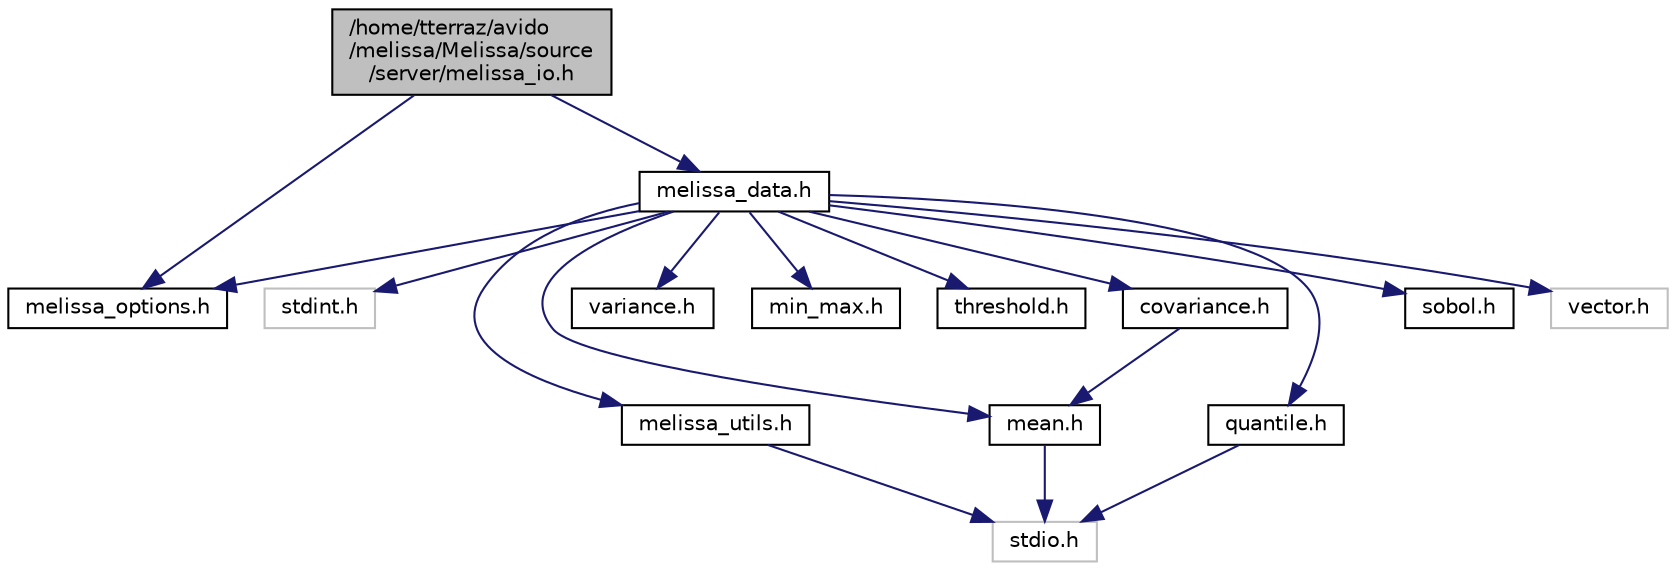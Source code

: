 digraph "/home/tterraz/avido/melissa/Melissa/source/server/melissa_io.h"
{
  edge [fontname="Helvetica",fontsize="10",labelfontname="Helvetica",labelfontsize="10"];
  node [fontname="Helvetica",fontsize="10",shape=record];
  Node0 [label="/home/tterraz/avido\l/melissa/Melissa/source\l/server/melissa_io.h",height=0.2,width=0.4,color="black", fillcolor="grey75", style="filled", fontcolor="black"];
  Node0 -> Node1 [color="midnightblue",fontsize="10",style="solid",fontname="Helvetica"];
  Node1 [label="melissa_data.h",height=0.2,width=0.4,color="black", fillcolor="white", style="filled",URL="$melissa__data_8h.html"];
  Node1 -> Node2 [color="midnightblue",fontsize="10",style="solid",fontname="Helvetica"];
  Node2 [label="stdint.h",height=0.2,width=0.4,color="grey75", fillcolor="white", style="filled"];
  Node1 -> Node3 [color="midnightblue",fontsize="10",style="solid",fontname="Helvetica"];
  Node3 [label="melissa_utils.h",height=0.2,width=0.4,color="black", fillcolor="white", style="filled",URL="$melissa__utils_8h.html"];
  Node3 -> Node4 [color="midnightblue",fontsize="10",style="solid",fontname="Helvetica"];
  Node4 [label="stdio.h",height=0.2,width=0.4,color="grey75", fillcolor="white", style="filled"];
  Node1 -> Node5 [color="midnightblue",fontsize="10",style="solid",fontname="Helvetica"];
  Node5 [label="melissa_options.h",height=0.2,width=0.4,color="black", fillcolor="white", style="filled",URL="$melissa__options_8h.html"];
  Node1 -> Node6 [color="midnightblue",fontsize="10",style="solid",fontname="Helvetica"];
  Node6 [label="mean.h",height=0.2,width=0.4,color="black", fillcolor="white", style="filled",URL="$mean_8h.html"];
  Node6 -> Node4 [color="midnightblue",fontsize="10",style="solid",fontname="Helvetica"];
  Node1 -> Node7 [color="midnightblue",fontsize="10",style="solid",fontname="Helvetica"];
  Node7 [label="variance.h",height=0.2,width=0.4,color="black", fillcolor="white", style="filled",URL="$variance_8h.html"];
  Node1 -> Node8 [color="midnightblue",fontsize="10",style="solid",fontname="Helvetica"];
  Node8 [label="min_max.h",height=0.2,width=0.4,color="black", fillcolor="white", style="filled",URL="$min__max_8h.html"];
  Node1 -> Node9 [color="midnightblue",fontsize="10",style="solid",fontname="Helvetica"];
  Node9 [label="threshold.h",height=0.2,width=0.4,color="black", fillcolor="white", style="filled",URL="$threshold_8h.html"];
  Node1 -> Node10 [color="midnightblue",fontsize="10",style="solid",fontname="Helvetica"];
  Node10 [label="quantile.h",height=0.2,width=0.4,color="black", fillcolor="white", style="filled",URL="$quantile_8h.html"];
  Node10 -> Node4 [color="midnightblue",fontsize="10",style="solid",fontname="Helvetica"];
  Node1 -> Node11 [color="midnightblue",fontsize="10",style="solid",fontname="Helvetica"];
  Node11 [label="covariance.h",height=0.2,width=0.4,color="black", fillcolor="white", style="filled",URL="$covariance_8h.html"];
  Node11 -> Node6 [color="midnightblue",fontsize="10",style="solid",fontname="Helvetica"];
  Node1 -> Node12 [color="midnightblue",fontsize="10",style="solid",fontname="Helvetica"];
  Node12 [label="sobol.h",height=0.2,width=0.4,color="black", fillcolor="white", style="filled",URL="$sobol_8h.html"];
  Node1 -> Node13 [color="midnightblue",fontsize="10",style="solid",fontname="Helvetica"];
  Node13 [label="vector.h",height=0.2,width=0.4,color="grey75", fillcolor="white", style="filled"];
  Node0 -> Node5 [color="midnightblue",fontsize="10",style="solid",fontname="Helvetica"];
}
